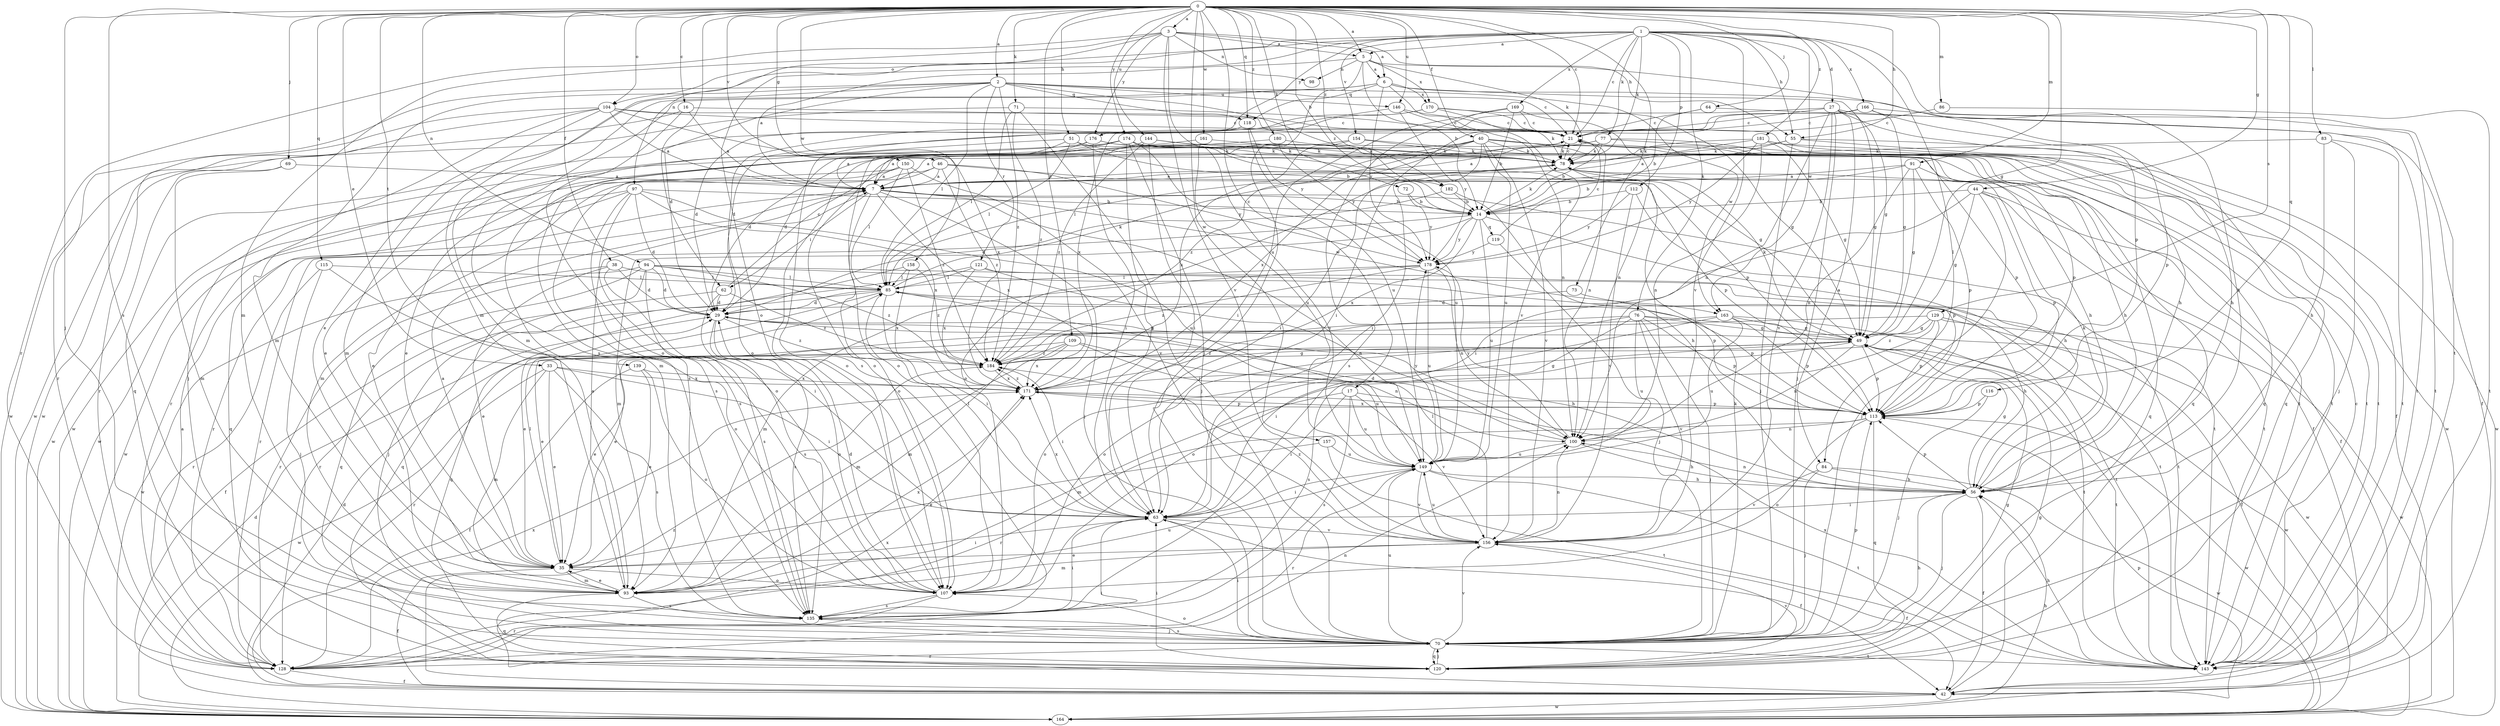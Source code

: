 strict digraph  {
0;
1;
2;
3;
5;
6;
7;
14;
16;
17;
21;
27;
29;
33;
35;
38;
40;
42;
44;
46;
49;
51;
55;
56;
62;
63;
64;
69;
70;
71;
72;
73;
76;
77;
78;
83;
84;
85;
86;
91;
93;
94;
97;
98;
100;
104;
107;
109;
112;
113;
115;
116;
118;
119;
120;
121;
128;
129;
135;
139;
143;
144;
146;
149;
150;
154;
156;
157;
158;
161;
163;
164;
166;
169;
170;
171;
174;
176;
178;
180;
181;
182;
184;
0 -> 2  [label=a];
0 -> 3  [label=a];
0 -> 5  [label=a];
0 -> 14  [label=b];
0 -> 16  [label=c];
0 -> 17  [label=c];
0 -> 21  [label=c];
0 -> 33  [label=e];
0 -> 38  [label=f];
0 -> 40  [label=f];
0 -> 44  [label=g];
0 -> 46  [label=g];
0 -> 49  [label=g];
0 -> 51  [label=h];
0 -> 55  [label=h];
0 -> 62  [label=i];
0 -> 64  [label=j];
0 -> 69  [label=j];
0 -> 70  [label=j];
0 -> 71  [label=k];
0 -> 72  [label=k];
0 -> 73  [label=k];
0 -> 83  [label=l];
0 -> 86  [label=m];
0 -> 91  [label=m];
0 -> 94  [label=n];
0 -> 104  [label=o];
0 -> 109  [label=p];
0 -> 115  [label=q];
0 -> 116  [label=q];
0 -> 118  [label=q];
0 -> 129  [label=s];
0 -> 135  [label=s];
0 -> 139  [label=t];
0 -> 144  [label=u];
0 -> 146  [label=u];
0 -> 150  [label=v];
0 -> 157  [label=w];
0 -> 158  [label=w];
0 -> 161  [label=w];
0 -> 174  [label=y];
0 -> 180  [label=z];
0 -> 181  [label=z];
0 -> 182  [label=z];
1 -> 5  [label=a];
1 -> 21  [label=c];
1 -> 27  [label=d];
1 -> 55  [label=h];
1 -> 76  [label=k];
1 -> 77  [label=k];
1 -> 78  [label=k];
1 -> 84  [label=l];
1 -> 93  [label=m];
1 -> 104  [label=o];
1 -> 107  [label=o];
1 -> 112  [label=p];
1 -> 143  [label=t];
1 -> 154  [label=v];
1 -> 156  [label=v];
1 -> 163  [label=w];
1 -> 166  [label=x];
1 -> 169  [label=x];
1 -> 176  [label=y];
2 -> 21  [label=c];
2 -> 29  [label=d];
2 -> 35  [label=e];
2 -> 85  [label=l];
2 -> 93  [label=m];
2 -> 118  [label=q];
2 -> 121  [label=r];
2 -> 128  [label=r];
2 -> 146  [label=u];
2 -> 163  [label=w];
2 -> 182  [label=z];
2 -> 184  [label=z];
3 -> 5  [label=a];
3 -> 6  [label=a];
3 -> 55  [label=h];
3 -> 93  [label=m];
3 -> 97  [label=n];
3 -> 98  [label=n];
3 -> 128  [label=r];
3 -> 149  [label=u];
3 -> 156  [label=v];
3 -> 176  [label=y];
5 -> 6  [label=a];
5 -> 7  [label=a];
5 -> 14  [label=b];
5 -> 70  [label=j];
5 -> 78  [label=k];
5 -> 98  [label=n];
5 -> 113  [label=p];
5 -> 170  [label=x];
6 -> 49  [label=g];
6 -> 56  [label=h];
6 -> 93  [label=m];
6 -> 118  [label=q];
6 -> 135  [label=s];
6 -> 156  [label=v];
6 -> 170  [label=x];
6 -> 178  [label=y];
7 -> 14  [label=b];
7 -> 62  [label=i];
7 -> 70  [label=j];
7 -> 107  [label=o];
7 -> 128  [label=r];
7 -> 143  [label=t];
7 -> 149  [label=u];
7 -> 163  [label=w];
7 -> 171  [label=x];
14 -> 78  [label=k];
14 -> 93  [label=m];
14 -> 113  [label=p];
14 -> 119  [label=q];
14 -> 128  [label=r];
14 -> 149  [label=u];
14 -> 171  [label=x];
14 -> 178  [label=y];
16 -> 7  [label=a];
16 -> 21  [label=c];
16 -> 107  [label=o];
16 -> 164  [label=w];
17 -> 63  [label=i];
17 -> 93  [label=m];
17 -> 113  [label=p];
17 -> 135  [label=s];
17 -> 149  [label=u];
17 -> 156  [label=v];
21 -> 78  [label=k];
21 -> 93  [label=m];
21 -> 100  [label=n];
21 -> 120  [label=q];
27 -> 21  [label=c];
27 -> 29  [label=d];
27 -> 49  [label=g];
27 -> 56  [label=h];
27 -> 70  [label=j];
27 -> 100  [label=n];
27 -> 143  [label=t];
27 -> 156  [label=v];
27 -> 84  [label=a];
29 -> 49  [label=g];
29 -> 56  [label=h];
29 -> 107  [label=o];
29 -> 135  [label=s];
29 -> 184  [label=z];
33 -> 35  [label=e];
33 -> 63  [label=i];
33 -> 93  [label=m];
33 -> 135  [label=s];
33 -> 164  [label=w];
33 -> 171  [label=x];
35 -> 7  [label=a];
35 -> 42  [label=f];
35 -> 63  [label=i];
35 -> 85  [label=l];
35 -> 93  [label=m];
35 -> 107  [label=o];
38 -> 29  [label=d];
38 -> 35  [label=e];
38 -> 63  [label=i];
38 -> 85  [label=l];
38 -> 164  [label=w];
40 -> 63  [label=i];
40 -> 78  [label=k];
40 -> 85  [label=l];
40 -> 107  [label=o];
40 -> 113  [label=p];
40 -> 120  [label=q];
40 -> 143  [label=t];
40 -> 149  [label=u];
40 -> 156  [label=v];
40 -> 171  [label=x];
40 -> 184  [label=z];
42 -> 29  [label=d];
42 -> 49  [label=g];
42 -> 164  [label=w];
42 -> 171  [label=x];
42 -> 184  [label=z];
44 -> 14  [label=b];
44 -> 42  [label=f];
44 -> 49  [label=g];
44 -> 63  [label=i];
44 -> 70  [label=j];
44 -> 113  [label=p];
44 -> 143  [label=t];
46 -> 7  [label=a];
46 -> 93  [label=m];
46 -> 113  [label=p];
46 -> 164  [label=w];
46 -> 178  [label=y];
46 -> 184  [label=z];
49 -> 78  [label=k];
49 -> 100  [label=n];
49 -> 113  [label=p];
49 -> 128  [label=r];
49 -> 135  [label=s];
49 -> 143  [label=t];
49 -> 164  [label=w];
49 -> 184  [label=z];
51 -> 7  [label=a];
51 -> 14  [label=b];
51 -> 35  [label=e];
51 -> 78  [label=k];
51 -> 85  [label=l];
51 -> 113  [label=p];
55 -> 42  [label=f];
55 -> 63  [label=i];
55 -> 70  [label=j];
55 -> 78  [label=k];
55 -> 120  [label=q];
56 -> 42  [label=f];
56 -> 49  [label=g];
56 -> 63  [label=i];
56 -> 70  [label=j];
56 -> 78  [label=k];
56 -> 100  [label=n];
56 -> 113  [label=p];
62 -> 21  [label=c];
62 -> 29  [label=d];
62 -> 42  [label=f];
62 -> 135  [label=s];
62 -> 184  [label=z];
63 -> 42  [label=f];
63 -> 85  [label=l];
63 -> 156  [label=v];
63 -> 171  [label=x];
64 -> 14  [label=b];
64 -> 21  [label=c];
64 -> 42  [label=f];
69 -> 7  [label=a];
69 -> 93  [label=m];
69 -> 164  [label=w];
70 -> 56  [label=h];
70 -> 63  [label=i];
70 -> 78  [label=k];
70 -> 107  [label=o];
70 -> 113  [label=p];
70 -> 120  [label=q];
70 -> 128  [label=r];
70 -> 135  [label=s];
70 -> 143  [label=t];
70 -> 149  [label=u];
70 -> 156  [label=v];
71 -> 21  [label=c];
71 -> 70  [label=j];
71 -> 85  [label=l];
71 -> 164  [label=w];
71 -> 184  [label=z];
72 -> 14  [label=b];
72 -> 178  [label=y];
73 -> 29  [label=d];
73 -> 56  [label=h];
76 -> 49  [label=g];
76 -> 63  [label=i];
76 -> 70  [label=j];
76 -> 93  [label=m];
76 -> 107  [label=o];
76 -> 113  [label=p];
76 -> 149  [label=u];
76 -> 156  [label=v];
76 -> 164  [label=w];
77 -> 7  [label=a];
77 -> 14  [label=b];
77 -> 35  [label=e];
77 -> 78  [label=k];
77 -> 143  [label=t];
77 -> 164  [label=w];
78 -> 7  [label=a];
78 -> 21  [label=c];
78 -> 42  [label=f];
78 -> 107  [label=o];
83 -> 56  [label=h];
83 -> 70  [label=j];
83 -> 78  [label=k];
83 -> 143  [label=t];
84 -> 56  [label=h];
84 -> 70  [label=j];
84 -> 156  [label=v];
84 -> 164  [label=w];
85 -> 29  [label=d];
85 -> 35  [label=e];
85 -> 63  [label=i];
85 -> 78  [label=k];
85 -> 113  [label=p];
85 -> 120  [label=q];
85 -> 143  [label=t];
86 -> 21  [label=c];
86 -> 143  [label=t];
91 -> 7  [label=a];
91 -> 14  [label=b];
91 -> 49  [label=g];
91 -> 100  [label=n];
91 -> 113  [label=p];
91 -> 120  [label=q];
93 -> 7  [label=a];
93 -> 35  [label=e];
93 -> 120  [label=q];
93 -> 135  [label=s];
93 -> 149  [label=u];
93 -> 171  [label=x];
94 -> 29  [label=d];
94 -> 70  [label=j];
94 -> 85  [label=l];
94 -> 113  [label=p];
94 -> 120  [label=q];
94 -> 128  [label=r];
94 -> 135  [label=s];
94 -> 143  [label=t];
94 -> 184  [label=z];
97 -> 14  [label=b];
97 -> 29  [label=d];
97 -> 107  [label=o];
97 -> 120  [label=q];
97 -> 135  [label=s];
97 -> 149  [label=u];
97 -> 164  [label=w];
97 -> 171  [label=x];
100 -> 29  [label=d];
100 -> 56  [label=h];
100 -> 149  [label=u];
100 -> 178  [label=y];
104 -> 7  [label=a];
104 -> 21  [label=c];
104 -> 56  [label=h];
104 -> 70  [label=j];
104 -> 93  [label=m];
104 -> 128  [label=r];
104 -> 164  [label=w];
104 -> 171  [label=x];
107 -> 29  [label=d];
107 -> 128  [label=r];
107 -> 135  [label=s];
109 -> 35  [label=e];
109 -> 93  [label=m];
109 -> 100  [label=n];
109 -> 149  [label=u];
109 -> 171  [label=x];
109 -> 184  [label=z];
112 -> 14  [label=b];
112 -> 56  [label=h];
112 -> 156  [label=v];
112 -> 178  [label=y];
113 -> 100  [label=n];
113 -> 107  [label=o];
113 -> 120  [label=q];
113 -> 128  [label=r];
113 -> 164  [label=w];
113 -> 171  [label=x];
115 -> 70  [label=j];
115 -> 85  [label=l];
115 -> 107  [label=o];
115 -> 128  [label=r];
116 -> 70  [label=j];
116 -> 113  [label=p];
118 -> 29  [label=d];
118 -> 149  [label=u];
118 -> 178  [label=y];
119 -> 21  [label=c];
119 -> 70  [label=j];
119 -> 178  [label=y];
120 -> 49  [label=g];
120 -> 63  [label=i];
120 -> 70  [label=j];
120 -> 156  [label=v];
121 -> 85  [label=l];
121 -> 100  [label=n];
121 -> 128  [label=r];
121 -> 143  [label=t];
121 -> 171  [label=x];
128 -> 7  [label=a];
128 -> 42  [label=f];
128 -> 63  [label=i];
128 -> 100  [label=n];
128 -> 171  [label=x];
129 -> 35  [label=e];
129 -> 42  [label=f];
129 -> 49  [label=g];
129 -> 107  [label=o];
129 -> 113  [label=p];
129 -> 164  [label=w];
129 -> 184  [label=z];
135 -> 63  [label=i];
135 -> 70  [label=j];
139 -> 35  [label=e];
139 -> 42  [label=f];
139 -> 107  [label=o];
139 -> 171  [label=x];
143 -> 21  [label=c];
143 -> 56  [label=h];
143 -> 171  [label=x];
144 -> 56  [label=h];
144 -> 63  [label=i];
144 -> 78  [label=k];
144 -> 107  [label=o];
144 -> 184  [label=z];
146 -> 21  [label=c];
146 -> 100  [label=n];
146 -> 107  [label=o];
146 -> 178  [label=y];
149 -> 56  [label=h];
149 -> 63  [label=i];
149 -> 128  [label=r];
149 -> 143  [label=t];
149 -> 156  [label=v];
149 -> 178  [label=y];
150 -> 7  [label=a];
150 -> 35  [label=e];
150 -> 85  [label=l];
150 -> 135  [label=s];
150 -> 156  [label=v];
150 -> 184  [label=z];
154 -> 7  [label=a];
154 -> 78  [label=k];
154 -> 113  [label=p];
154 -> 171  [label=x];
156 -> 35  [label=e];
156 -> 42  [label=f];
156 -> 85  [label=l];
156 -> 93  [label=m];
156 -> 100  [label=n];
156 -> 149  [label=u];
156 -> 184  [label=z];
157 -> 35  [label=e];
157 -> 143  [label=t];
157 -> 149  [label=u];
158 -> 85  [label=l];
158 -> 120  [label=q];
158 -> 171  [label=x];
158 -> 184  [label=z];
161 -> 29  [label=d];
161 -> 78  [label=k];
161 -> 149  [label=u];
163 -> 35  [label=e];
163 -> 49  [label=g];
163 -> 107  [label=o];
163 -> 113  [label=p];
163 -> 143  [label=t];
163 -> 149  [label=u];
164 -> 29  [label=d];
164 -> 56  [label=h];
164 -> 113  [label=p];
166 -> 21  [label=c];
166 -> 49  [label=g];
166 -> 63  [label=i];
166 -> 113  [label=p];
166 -> 143  [label=t];
166 -> 171  [label=x];
169 -> 14  [label=b];
169 -> 21  [label=c];
169 -> 63  [label=i];
169 -> 100  [label=n];
169 -> 135  [label=s];
170 -> 21  [label=c];
170 -> 49  [label=g];
170 -> 78  [label=k];
170 -> 120  [label=q];
170 -> 135  [label=s];
171 -> 49  [label=g];
171 -> 113  [label=p];
171 -> 184  [label=z];
174 -> 29  [label=d];
174 -> 56  [label=h];
174 -> 63  [label=i];
174 -> 70  [label=j];
174 -> 78  [label=k];
174 -> 107  [label=o];
174 -> 143  [label=t];
174 -> 149  [label=u];
174 -> 164  [label=w];
176 -> 7  [label=a];
176 -> 49  [label=g];
176 -> 63  [label=i];
176 -> 78  [label=k];
176 -> 128  [label=r];
178 -> 85  [label=l];
178 -> 93  [label=m];
178 -> 100  [label=n];
178 -> 149  [label=u];
178 -> 184  [label=z];
180 -> 78  [label=k];
180 -> 135  [label=s];
180 -> 178  [label=y];
181 -> 7  [label=a];
181 -> 49  [label=g];
181 -> 78  [label=k];
181 -> 100  [label=n];
181 -> 143  [label=t];
181 -> 164  [label=w];
181 -> 178  [label=y];
182 -> 14  [label=b];
182 -> 29  [label=d];
182 -> 56  [label=h];
184 -> 49  [label=g];
184 -> 63  [label=i];
184 -> 171  [label=x];
}
